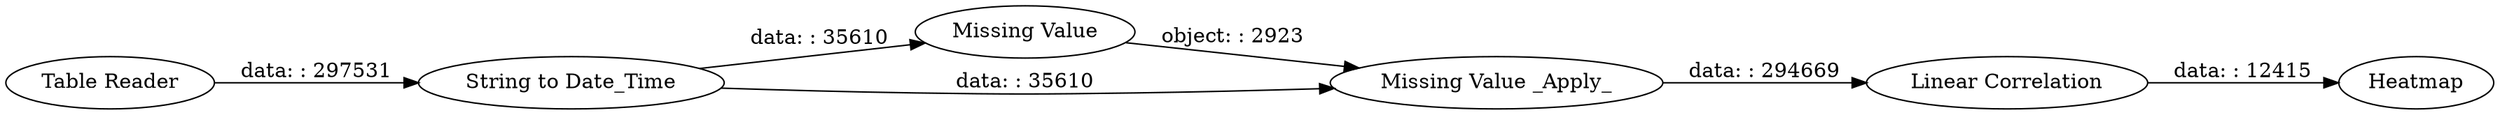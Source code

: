 digraph {
	"2061546426747436767_4" [label="Linear Correlation"]
	"2061546426747436767_9" [label=Heatmap]
	"2061546426747436767_2" [label="Missing Value"]
	"2061546426747436767_1" [label="Table Reader"]
	"2061546426747436767_3" [label="Missing Value _Apply_"]
	"2061546426747436767_8" [label="String to Date_Time"]
	"2061546426747436767_8" -> "2061546426747436767_2" [label="data: : 35610"]
	"2061546426747436767_1" -> "2061546426747436767_8" [label="data: : 297531"]
	"2061546426747436767_2" -> "2061546426747436767_3" [label="object: : 2923"]
	"2061546426747436767_4" -> "2061546426747436767_9" [label="data: : 12415"]
	"2061546426747436767_3" -> "2061546426747436767_4" [label="data: : 294669"]
	"2061546426747436767_8" -> "2061546426747436767_3" [label="data: : 35610"]
	rankdir=LR
}
